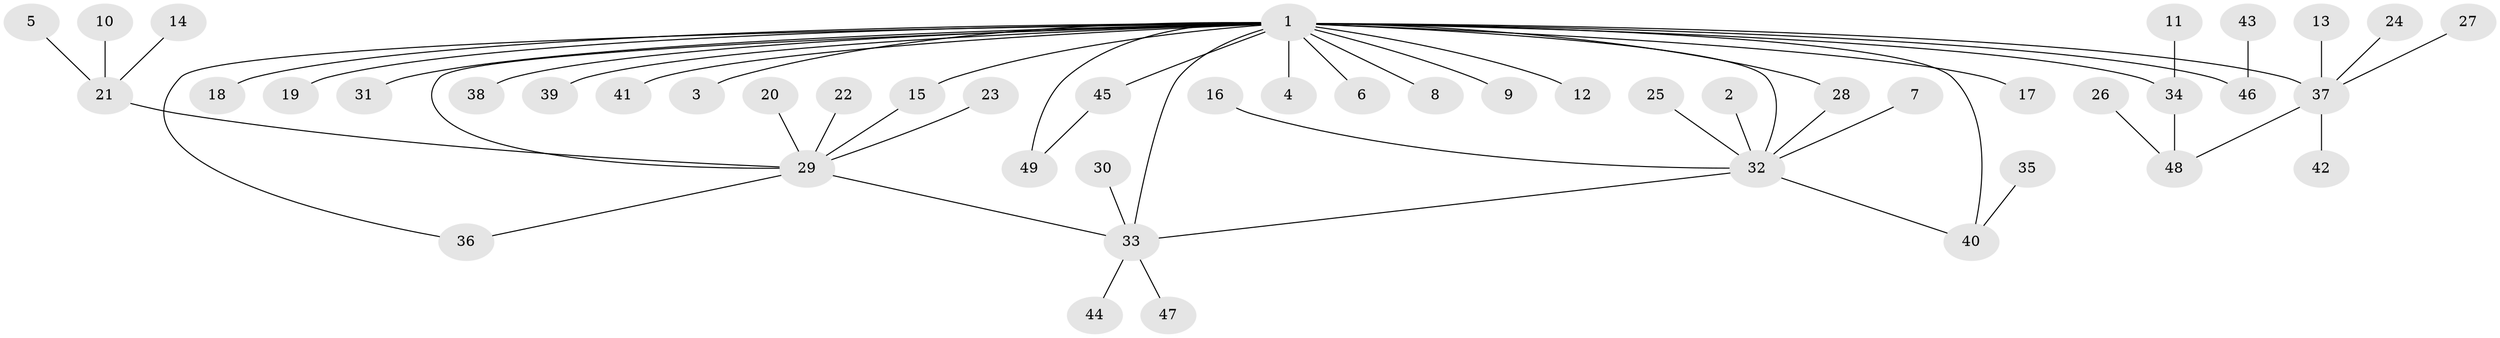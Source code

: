 // original degree distribution, {8: 0.020618556701030927, 19: 0.010309278350515464, 5: 0.061855670103092786, 10: 0.020618556701030927, 2: 0.20618556701030927, 4: 0.020618556701030927, 6: 0.010309278350515464, 1: 0.5876288659793815, 3: 0.061855670103092786}
// Generated by graph-tools (version 1.1) at 2025/25/03/09/25 03:25:59]
// undirected, 49 vertices, 56 edges
graph export_dot {
graph [start="1"]
  node [color=gray90,style=filled];
  1;
  2;
  3;
  4;
  5;
  6;
  7;
  8;
  9;
  10;
  11;
  12;
  13;
  14;
  15;
  16;
  17;
  18;
  19;
  20;
  21;
  22;
  23;
  24;
  25;
  26;
  27;
  28;
  29;
  30;
  31;
  32;
  33;
  34;
  35;
  36;
  37;
  38;
  39;
  40;
  41;
  42;
  43;
  44;
  45;
  46;
  47;
  48;
  49;
  1 -- 3 [weight=1.0];
  1 -- 4 [weight=1.0];
  1 -- 6 [weight=1.0];
  1 -- 8 [weight=1.0];
  1 -- 9 [weight=1.0];
  1 -- 12 [weight=1.0];
  1 -- 15 [weight=1.0];
  1 -- 17 [weight=1.0];
  1 -- 18 [weight=1.0];
  1 -- 19 [weight=1.0];
  1 -- 28 [weight=1.0];
  1 -- 29 [weight=1.0];
  1 -- 31 [weight=1.0];
  1 -- 32 [weight=1.0];
  1 -- 33 [weight=1.0];
  1 -- 34 [weight=2.0];
  1 -- 36 [weight=1.0];
  1 -- 37 [weight=1.0];
  1 -- 38 [weight=1.0];
  1 -- 39 [weight=1.0];
  1 -- 40 [weight=1.0];
  1 -- 41 [weight=1.0];
  1 -- 45 [weight=1.0];
  1 -- 46 [weight=2.0];
  1 -- 49 [weight=1.0];
  2 -- 32 [weight=1.0];
  5 -- 21 [weight=1.0];
  7 -- 32 [weight=1.0];
  10 -- 21 [weight=1.0];
  11 -- 34 [weight=1.0];
  13 -- 37 [weight=1.0];
  14 -- 21 [weight=1.0];
  15 -- 29 [weight=1.0];
  16 -- 32 [weight=1.0];
  20 -- 29 [weight=1.0];
  21 -- 29 [weight=1.0];
  22 -- 29 [weight=1.0];
  23 -- 29 [weight=1.0];
  24 -- 37 [weight=1.0];
  25 -- 32 [weight=1.0];
  26 -- 48 [weight=1.0];
  27 -- 37 [weight=1.0];
  28 -- 32 [weight=1.0];
  29 -- 33 [weight=1.0];
  29 -- 36 [weight=1.0];
  30 -- 33 [weight=1.0];
  32 -- 33 [weight=1.0];
  32 -- 40 [weight=1.0];
  33 -- 44 [weight=1.0];
  33 -- 47 [weight=1.0];
  34 -- 48 [weight=1.0];
  35 -- 40 [weight=1.0];
  37 -- 42 [weight=1.0];
  37 -- 48 [weight=1.0];
  43 -- 46 [weight=1.0];
  45 -- 49 [weight=1.0];
}

